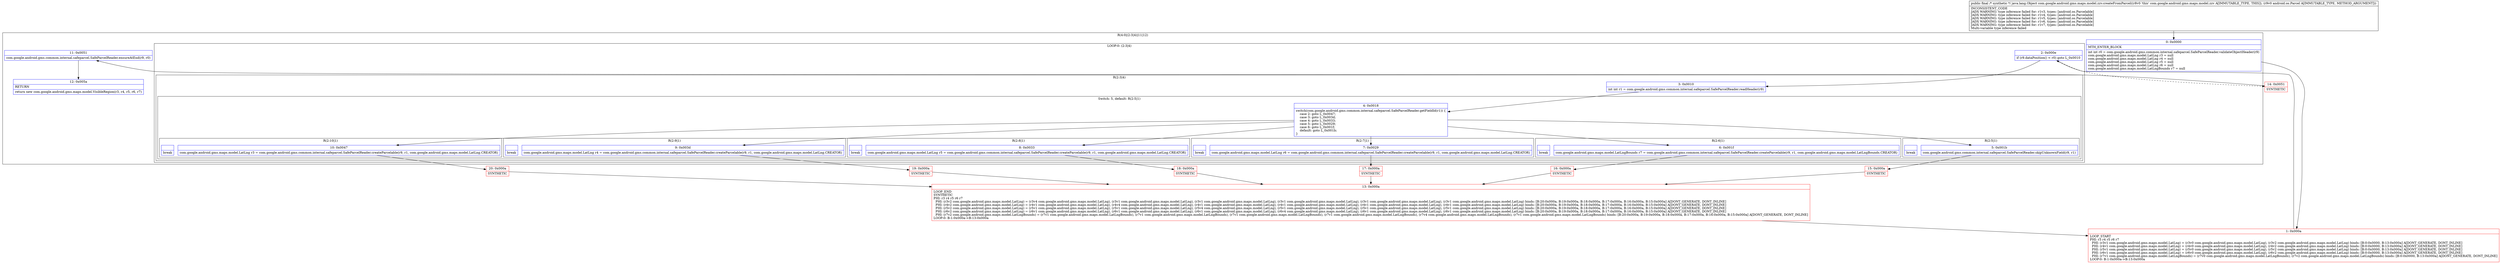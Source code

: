 digraph "CFG forcom.google.android.gms.maps.model.zzv.createFromParcel(Landroid\/os\/Parcel;)Ljava\/lang\/Object;" {
subgraph cluster_Region_1622939490 {
label = "R(4:0|(2:3|4)|11|12)";
node [shape=record,color=blue];
Node_0 [shape=record,label="{0\:\ 0x0000|MTH_ENTER_BLOCK\l|int int r0 = com.google.android.gms.common.internal.safeparcel.SafeParcelReader.validateObjectHeader(r9)\lcom.google.android.gms.maps.model.LatLng r3 = null\lcom.google.android.gms.maps.model.LatLng r4 = null\lcom.google.android.gms.maps.model.LatLng r5 = null\lcom.google.android.gms.maps.model.LatLng r6 = null\lcom.google.android.gms.maps.model.LatLngBounds r7 = null\l}"];
subgraph cluster_LoopRegion_1418578124 {
label = "LOOP:0: (2:3|4)";
node [shape=record,color=blue];
Node_2 [shape=record,label="{2\:\ 0x000e|if (r9.dataPosition() \< r0) goto L_0x0010\l}"];
subgraph cluster_Region_1589805297 {
label = "R(2:3|4)";
node [shape=record,color=blue];
Node_3 [shape=record,label="{3\:\ 0x0010|int int r1 = com.google.android.gms.common.internal.safeparcel.SafeParcelReader.readHeader(r9)\l}"];
subgraph cluster_SwitchRegion_1799856806 {
label = "Switch: 5, default: R(2:5|1)";
node [shape=record,color=blue];
Node_4 [shape=record,label="{4\:\ 0x0018|switch(com.google.android.gms.common.internal.safeparcel.SafeParcelReader.getFieldId(r1)) \{\l    case 2: goto L_0x0047;\l    case 3: goto L_0x003d;\l    case 4: goto L_0x0033;\l    case 5: goto L_0x0029;\l    case 6: goto L_0x001f;\l    default: goto L_0x001b;\l\}\l}"];
subgraph cluster_Region_960531436 {
label = "R(2:10|1)";
node [shape=record,color=blue];
Node_10 [shape=record,label="{10\:\ 0x0047|com.google.android.gms.maps.model.LatLng r3 = com.google.android.gms.common.internal.safeparcel.SafeParcelReader.createParcelable(r9, r1, com.google.android.gms.maps.model.LatLng.CREATOR)\l}"];
Node_InsnContainer_1560974132 [shape=record,label="{|break\l}"];
}
subgraph cluster_Region_1417356140 {
label = "R(2:9|1)";
node [shape=record,color=blue];
Node_9 [shape=record,label="{9\:\ 0x003d|com.google.android.gms.maps.model.LatLng r4 = com.google.android.gms.common.internal.safeparcel.SafeParcelReader.createParcelable(r9, r1, com.google.android.gms.maps.model.LatLng.CREATOR)\l}"];
Node_InsnContainer_1518914783 [shape=record,label="{|break\l}"];
}
subgraph cluster_Region_1425815942 {
label = "R(2:8|1)";
node [shape=record,color=blue];
Node_8 [shape=record,label="{8\:\ 0x0033|com.google.android.gms.maps.model.LatLng r5 = com.google.android.gms.common.internal.safeparcel.SafeParcelReader.createParcelable(r9, r1, com.google.android.gms.maps.model.LatLng.CREATOR)\l}"];
Node_InsnContainer_402242673 [shape=record,label="{|break\l}"];
}
subgraph cluster_Region_1854754941 {
label = "R(2:7|1)";
node [shape=record,color=blue];
Node_7 [shape=record,label="{7\:\ 0x0029|com.google.android.gms.maps.model.LatLng r6 = com.google.android.gms.common.internal.safeparcel.SafeParcelReader.createParcelable(r9, r1, com.google.android.gms.maps.model.LatLng.CREATOR)\l}"];
Node_InsnContainer_1847454117 [shape=record,label="{|break\l}"];
}
subgraph cluster_Region_1404025259 {
label = "R(2:6|1)";
node [shape=record,color=blue];
Node_6 [shape=record,label="{6\:\ 0x001f|com.google.android.gms.maps.model.LatLngBounds r7 = com.google.android.gms.common.internal.safeparcel.SafeParcelReader.createParcelable(r9, r1, com.google.android.gms.maps.model.LatLngBounds.CREATOR)\l}"];
Node_InsnContainer_1728533601 [shape=record,label="{|break\l}"];
}
subgraph cluster_Region_1875712267 {
label = "R(2:5|1)";
node [shape=record,color=blue];
Node_5 [shape=record,label="{5\:\ 0x001b|com.google.android.gms.common.internal.safeparcel.SafeParcelReader.skipUnknownField(r9, r1)\l}"];
Node_InsnContainer_2079687274 [shape=record,label="{|break\l}"];
}
}
}
}
Node_11 [shape=record,label="{11\:\ 0x0051|com.google.android.gms.common.internal.safeparcel.SafeParcelReader.ensureAtEnd(r9, r0)\l}"];
Node_12 [shape=record,label="{12\:\ 0x005a|RETURN\l|return new com.google.android.gms.maps.model.VisibleRegion(r3, r4, r5, r6, r7)\l}"];
}
Node_1 [shape=record,color=red,label="{1\:\ 0x000a|LOOP_START\lPHI: r3 r4 r5 r6 r7 \l  PHI: (r3v1 com.google.android.gms.maps.model.LatLng) = (r3v0 com.google.android.gms.maps.model.LatLng), (r3v2 com.google.android.gms.maps.model.LatLng) binds: [B:0:0x0000, B:13:0x000a] A[DONT_GENERATE, DONT_INLINE]\l  PHI: (r4v1 com.google.android.gms.maps.model.LatLng) = (r4v0 com.google.android.gms.maps.model.LatLng), (r4v2 com.google.android.gms.maps.model.LatLng) binds: [B:0:0x0000, B:13:0x000a] A[DONT_GENERATE, DONT_INLINE]\l  PHI: (r5v1 com.google.android.gms.maps.model.LatLng) = (r5v0 com.google.android.gms.maps.model.LatLng), (r5v2 com.google.android.gms.maps.model.LatLng) binds: [B:0:0x0000, B:13:0x000a] A[DONT_GENERATE, DONT_INLINE]\l  PHI: (r6v1 com.google.android.gms.maps.model.LatLng) = (r6v0 com.google.android.gms.maps.model.LatLng), (r6v2 com.google.android.gms.maps.model.LatLng) binds: [B:0:0x0000, B:13:0x000a] A[DONT_GENERATE, DONT_INLINE]\l  PHI: (r7v1 com.google.android.gms.maps.model.LatLngBounds) = (r7v0 com.google.android.gms.maps.model.LatLngBounds), (r7v2 com.google.android.gms.maps.model.LatLngBounds) binds: [B:0:0x0000, B:13:0x000a] A[DONT_GENERATE, DONT_INLINE]\lLOOP:0: B:1:0x000a\-\>B:13:0x000a\l}"];
Node_13 [shape=record,color=red,label="{13\:\ 0x000a|LOOP_END\lSYNTHETIC\lPHI: r3 r4 r5 r6 r7 \l  PHI: (r3v2 com.google.android.gms.maps.model.LatLng) = (r3v4 com.google.android.gms.maps.model.LatLng), (r3v1 com.google.android.gms.maps.model.LatLng), (r3v1 com.google.android.gms.maps.model.LatLng), (r3v1 com.google.android.gms.maps.model.LatLng), (r3v1 com.google.android.gms.maps.model.LatLng), (r3v1 com.google.android.gms.maps.model.LatLng) binds: [B:20:0x000a, B:19:0x000a, B:18:0x000a, B:17:0x000a, B:16:0x000a, B:15:0x000a] A[DONT_GENERATE, DONT_INLINE]\l  PHI: (r4v2 com.google.android.gms.maps.model.LatLng) = (r4v1 com.google.android.gms.maps.model.LatLng), (r4v4 com.google.android.gms.maps.model.LatLng), (r4v1 com.google.android.gms.maps.model.LatLng), (r4v1 com.google.android.gms.maps.model.LatLng), (r4v1 com.google.android.gms.maps.model.LatLng), (r4v1 com.google.android.gms.maps.model.LatLng) binds: [B:20:0x000a, B:19:0x000a, B:18:0x000a, B:17:0x000a, B:16:0x000a, B:15:0x000a] A[DONT_GENERATE, DONT_INLINE]\l  PHI: (r5v2 com.google.android.gms.maps.model.LatLng) = (r5v1 com.google.android.gms.maps.model.LatLng), (r5v1 com.google.android.gms.maps.model.LatLng), (r5v4 com.google.android.gms.maps.model.LatLng), (r5v1 com.google.android.gms.maps.model.LatLng), (r5v1 com.google.android.gms.maps.model.LatLng), (r5v1 com.google.android.gms.maps.model.LatLng) binds: [B:20:0x000a, B:19:0x000a, B:18:0x000a, B:17:0x000a, B:16:0x000a, B:15:0x000a] A[DONT_GENERATE, DONT_INLINE]\l  PHI: (r6v2 com.google.android.gms.maps.model.LatLng) = (r6v1 com.google.android.gms.maps.model.LatLng), (r6v1 com.google.android.gms.maps.model.LatLng), (r6v1 com.google.android.gms.maps.model.LatLng), (r6v4 com.google.android.gms.maps.model.LatLng), (r6v1 com.google.android.gms.maps.model.LatLng), (r6v1 com.google.android.gms.maps.model.LatLng) binds: [B:20:0x000a, B:19:0x000a, B:18:0x000a, B:17:0x000a, B:16:0x000a, B:15:0x000a] A[DONT_GENERATE, DONT_INLINE]\l  PHI: (r7v2 com.google.android.gms.maps.model.LatLngBounds) = (r7v1 com.google.android.gms.maps.model.LatLngBounds), (r7v1 com.google.android.gms.maps.model.LatLngBounds), (r7v1 com.google.android.gms.maps.model.LatLngBounds), (r7v1 com.google.android.gms.maps.model.LatLngBounds), (r7v4 com.google.android.gms.maps.model.LatLngBounds), (r7v1 com.google.android.gms.maps.model.LatLngBounds) binds: [B:20:0x000a, B:19:0x000a, B:18:0x000a, B:17:0x000a, B:16:0x000a, B:15:0x000a] A[DONT_GENERATE, DONT_INLINE]\lLOOP:0: B:1:0x000a\-\>B:13:0x000a\l}"];
Node_14 [shape=record,color=red,label="{14\:\ 0x0051|SYNTHETIC\l}"];
Node_15 [shape=record,color=red,label="{15\:\ 0x000a|SYNTHETIC\l}"];
Node_16 [shape=record,color=red,label="{16\:\ 0x000a|SYNTHETIC\l}"];
Node_17 [shape=record,color=red,label="{17\:\ 0x000a|SYNTHETIC\l}"];
Node_18 [shape=record,color=red,label="{18\:\ 0x000a|SYNTHETIC\l}"];
Node_19 [shape=record,color=red,label="{19\:\ 0x000a|SYNTHETIC\l}"];
Node_20 [shape=record,color=red,label="{20\:\ 0x000a|SYNTHETIC\l}"];
MethodNode[shape=record,label="{public final \/* synthetic *\/ java.lang.Object com.google.android.gms.maps.model.zzv.createFromParcel((r8v0 'this' com.google.android.gms.maps.model.zzv A[IMMUTABLE_TYPE, THIS]), (r9v0 android.os.Parcel A[IMMUTABLE_TYPE, METHOD_ARGUMENT]))  | INCONSISTENT_CODE\lJADX WARNING: type inference failed for: r1v3, types: [android.os.Parcelable]\lJADX WARNING: type inference failed for: r1v4, types: [android.os.Parcelable]\lJADX WARNING: type inference failed for: r1v5, types: [android.os.Parcelable]\lJADX WARNING: type inference failed for: r1v6, types: [android.os.Parcelable]\lJADX WARNING: type inference failed for: r1v7, types: [android.os.Parcelable]\lMulti\-variable type inference failed\l}"];
MethodNode -> Node_0;
Node_0 -> Node_1;
Node_2 -> Node_3;
Node_2 -> Node_14[style=dashed];
Node_3 -> Node_4;
Node_4 -> Node_5;
Node_4 -> Node_6;
Node_4 -> Node_7;
Node_4 -> Node_8;
Node_4 -> Node_9;
Node_4 -> Node_10;
Node_10 -> Node_20;
Node_9 -> Node_19;
Node_8 -> Node_18;
Node_7 -> Node_17;
Node_6 -> Node_16;
Node_5 -> Node_15;
Node_11 -> Node_12;
Node_1 -> Node_2;
Node_13 -> Node_1;
Node_14 -> Node_11;
Node_15 -> Node_13;
Node_16 -> Node_13;
Node_17 -> Node_13;
Node_18 -> Node_13;
Node_19 -> Node_13;
Node_20 -> Node_13;
}


